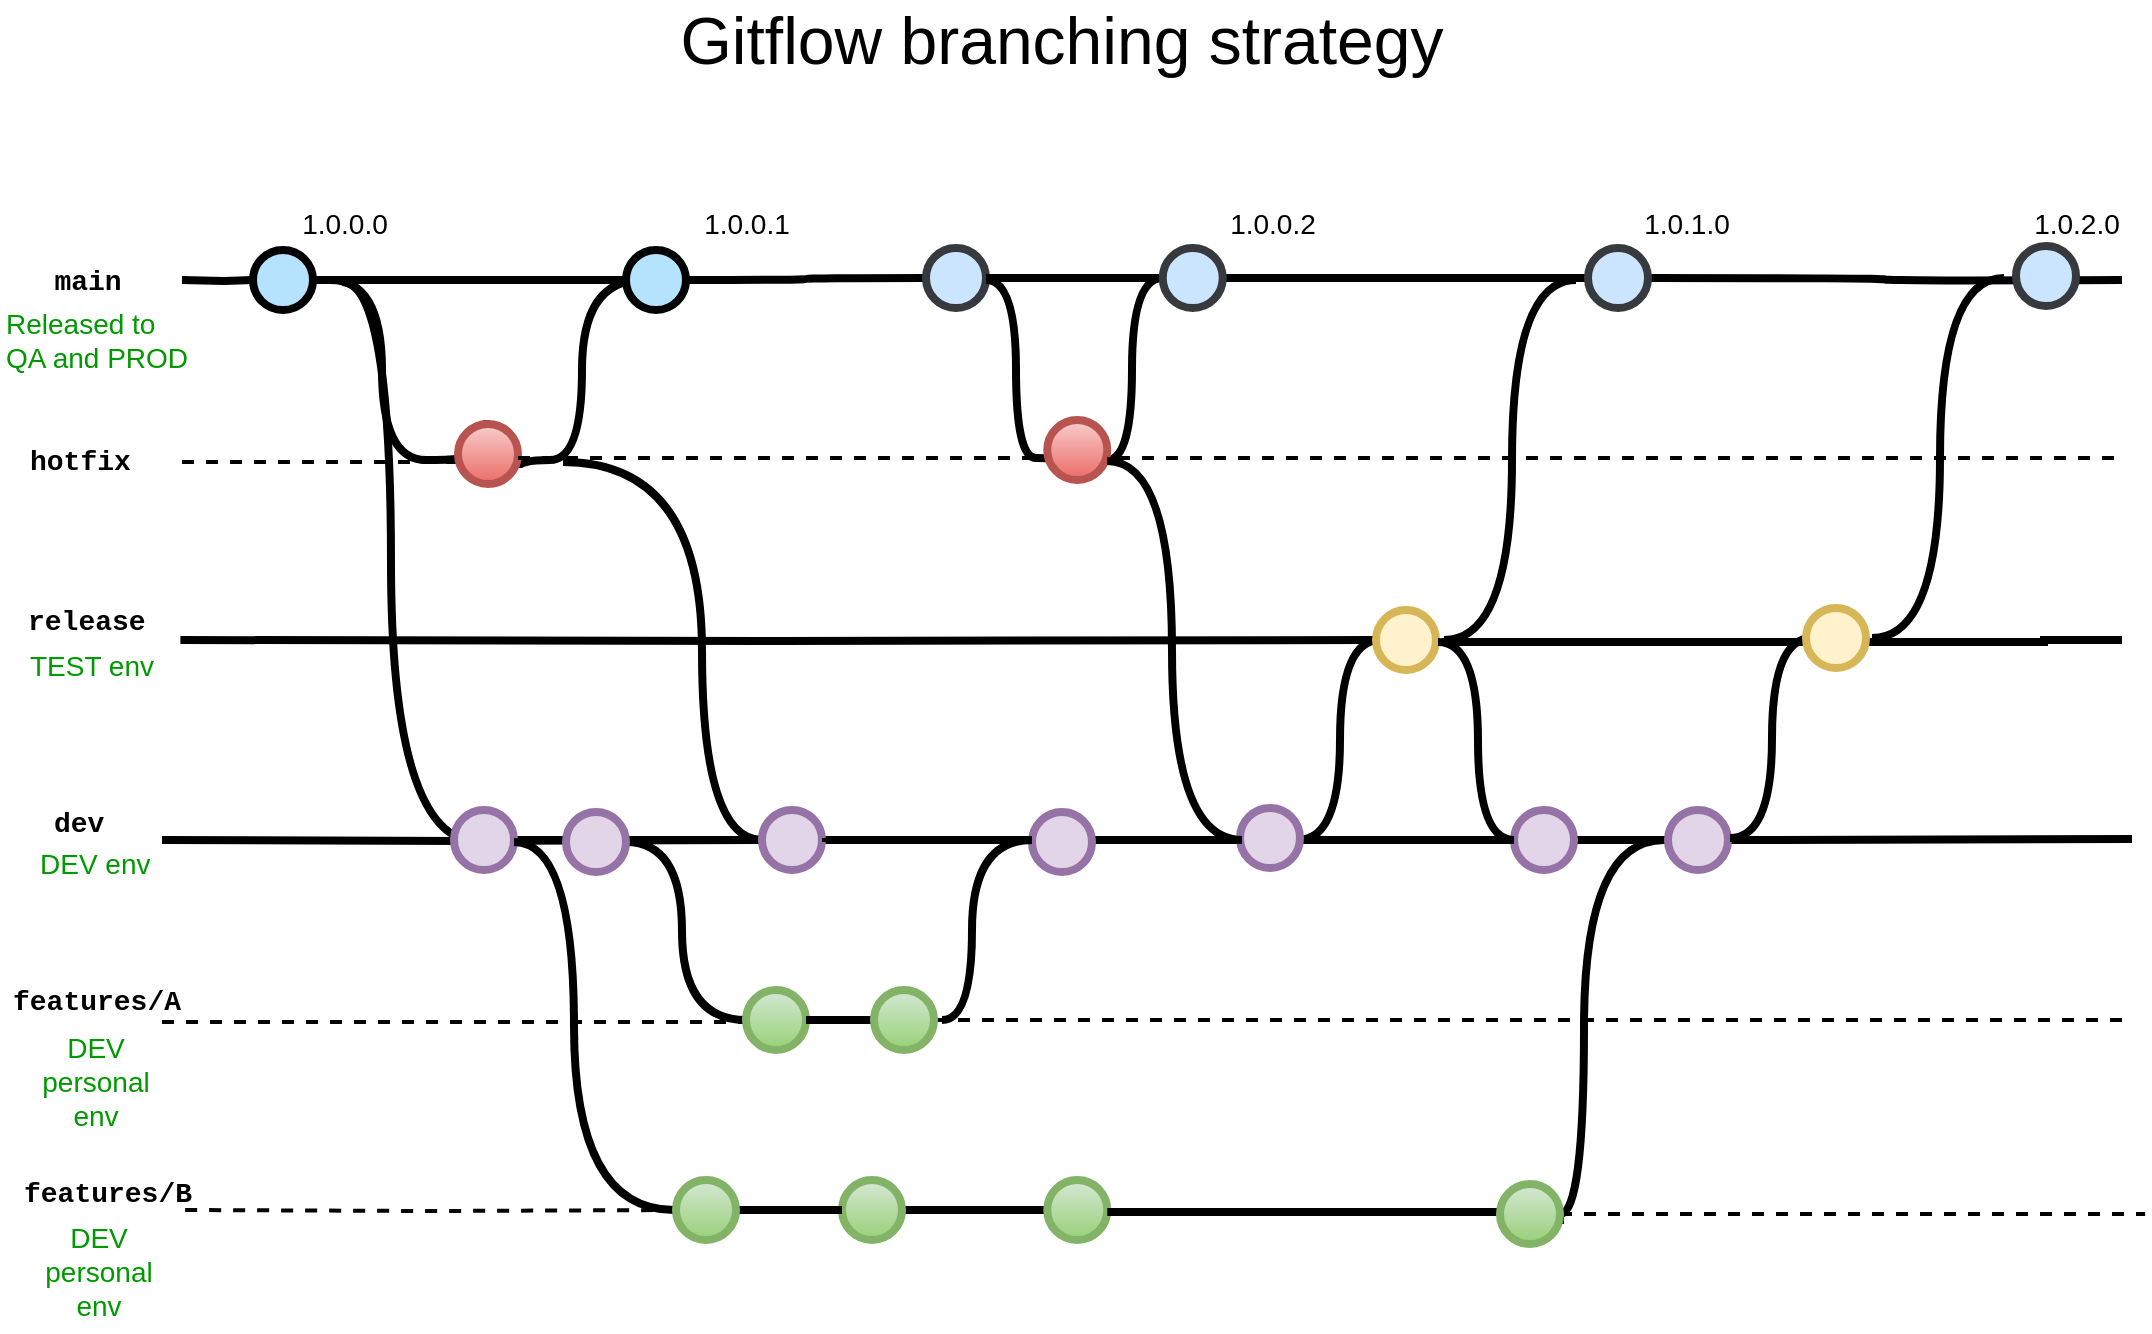 <mxfile version="20.8.18" type="github">
  <diagram id="53IQXVl9icCSp_Kw3Ib1" name="Page-1">
    <mxGraphModel dx="1391" dy="772" grid="1" gridSize="10" guides="1" tooltips="1" connect="1" arrows="1" fold="1" page="1" pageScale="1" pageWidth="1100" pageHeight="850" math="0" shadow="0">
      <root>
        <mxCell id="0" />
        <mxCell id="1" parent="0" />
        <mxCell id="fSnZ5vnYTslC5NarKmr_-11" value="Gitflow branching strategy" style="text;html=1;strokeColor=none;fillColor=none;align=center;verticalAlign=middle;whiteSpace=wrap;rounded=0;fontSize=33;fontColor=#000000;" parent="1" vertex="1">
          <mxGeometry x="155" y="60" width="790" height="40" as="geometry" />
        </mxCell>
        <mxCell id="9hBKPDzoitwpIBdzFDQ7-28" value="features/B" style="text;html=1;strokeColor=none;fillColor=none;align=center;verticalAlign=middle;whiteSpace=wrap;overflow=hidden;fontSize=14;fontStyle=1;fontFamily=Courier New;" parent="1" vertex="1">
          <mxGeometry x="27.19" y="646" width="92" height="20" as="geometry" />
        </mxCell>
        <mxCell id="9hBKPDzoitwpIBdzFDQ7-37" value="DEV personal env" style="text;html=1;strokeColor=none;fillColor=none;align=center;verticalAlign=middle;whiteSpace=wrap;overflow=hidden;fontSize=14;fontStyle=0;fontColor=#009900;" parent="1" vertex="1">
          <mxGeometry x="34.57" y="666" width="67.25" height="60" as="geometry" />
        </mxCell>
        <mxCell id="ck4O1efFFyVbqovqOwfO-1" value="" style="edgeStyle=orthogonalEdgeStyle;rounded=0;html=1;jettySize=auto;orthogonalLoop=1;strokeWidth=4;endArrow=none;endFill=0;startArrow=none;" parent="1" source="ck4O1efFFyVbqovqOwfO-7" edge="1">
          <mxGeometry x="154.5" y="200" as="geometry">
            <mxPoint x="110" y="200" as="sourcePoint" />
            <mxPoint x="224.5" y="200" as="targetPoint" />
          </mxGeometry>
        </mxCell>
        <mxCell id="ck4O1efFFyVbqovqOwfO-2" value="main" style="text;html=1;strokeColor=none;fillColor=none;align=center;verticalAlign=middle;whiteSpace=wrap;overflow=hidden;fontSize=14;fontStyle=1;fontFamily=Courier New;" parent="1" vertex="1">
          <mxGeometry x="38" y="190" width="50" height="20" as="geometry" />
        </mxCell>
        <mxCell id="ck4O1efFFyVbqovqOwfO-4" value="Released to QA and PROD" style="text;html=1;strokeColor=none;fillColor=none;align=left;verticalAlign=middle;whiteSpace=wrap;overflow=hidden;fontSize=14;fontStyle=0;fontColor=#009900;" parent="1" vertex="1">
          <mxGeometry x="19.57" y="210" width="97.25" height="39" as="geometry" />
        </mxCell>
        <mxCell id="ck4O1efFFyVbqovqOwfO-8" value="" style="edgeStyle=orthogonalEdgeStyle;curved=1;rounded=0;orthogonalLoop=1;jettySize=auto;html=1;endArrow=none;endFill=0;strokeWidth=4;fontFamily=Courier New;fontSize=16;exitX=1;exitY=0.5;exitDx=0;exitDy=0;exitPerimeter=0;" parent="1" source="ck4O1efFFyVbqovqOwfO-34" target="ck4O1efFFyVbqovqOwfO-12" edge="1">
          <mxGeometry relative="1" as="geometry">
            <mxPoint x="467" y="199" as="sourcePoint" />
          </mxGeometry>
        </mxCell>
        <mxCell id="ck4O1efFFyVbqovqOwfO-10" value="" style="edgeStyle=orthogonalEdgeStyle;curved=1;rounded=0;orthogonalLoop=1;jettySize=auto;html=1;endArrow=none;endFill=0;strokeWidth=4;fontFamily=Courier New;fontSize=16;startArrow=none;" parent="1" source="ck4O1efFFyVbqovqOwfO-15" edge="1">
          <mxGeometry relative="1" as="geometry">
            <mxPoint x="707" y="199" as="targetPoint" />
          </mxGeometry>
        </mxCell>
        <mxCell id="ck4O1efFFyVbqovqOwfO-11" value="" style="edgeStyle=orthogonalEdgeStyle;curved=1;rounded=0;orthogonalLoop=1;jettySize=auto;html=1;endArrow=none;endFill=0;strokeWidth=4;fontFamily=Courier New;fontSize=16;exitX=1;exitY=0.5;exitDx=0;exitDy=0;exitPerimeter=0;entryX=0;entryY=0.5;entryDx=0;entryDy=0;entryPerimeter=0;" parent="1" source="17730NkYTiJZY0oufSv_-13" target="9hBKPDzoitwpIBdzFDQ7-30" edge="1">
          <mxGeometry relative="1" as="geometry">
            <mxPoint x="391.13" y="555" as="targetPoint" />
            <mxPoint x="319.5" y="506" as="sourcePoint" />
            <Array as="points">
              <mxPoint x="360" y="481" />
              <mxPoint x="360" y="570" />
            </Array>
          </mxGeometry>
        </mxCell>
        <mxCell id="ck4O1efFFyVbqovqOwfO-12" value="" style="verticalLabelPosition=bottom;verticalAlign=top;html=1;strokeWidth=4;shape=mxgraph.flowchart.on-page_reference;strokeColor=#36393d;fillColor=#cce5ff;" parent="1" vertex="1">
          <mxGeometry x="482" y="184" width="30" height="30" as="geometry" />
        </mxCell>
        <mxCell id="ck4O1efFFyVbqovqOwfO-13" value="" style="edgeStyle=orthogonalEdgeStyle;curved=1;rounded=0;orthogonalLoop=1;jettySize=auto;html=1;endArrow=none;endFill=0;strokeWidth=4;fontFamily=Courier New;fontSize=16;startArrow=none;" parent="1" source="17730NkYTiJZY0oufSv_-48" target="ck4O1efFFyVbqovqOwfO-15" edge="1">
          <mxGeometry relative="1" as="geometry">
            <mxPoint x="1080" y="200" as="sourcePoint" />
          </mxGeometry>
        </mxCell>
        <mxCell id="ck4O1efFFyVbqovqOwfO-22" value="1.0.0.0" style="text;html=1;strokeColor=none;fillColor=none;align=center;verticalAlign=middle;whiteSpace=wrap;overflow=hidden;fontSize=14;" parent="1" vertex="1">
          <mxGeometry x="145.5" y="161" width="91" height="20" as="geometry" />
        </mxCell>
        <mxCell id="ck4O1efFFyVbqovqOwfO-24" value="" style="edgeStyle=orthogonalEdgeStyle;curved=1;rounded=0;orthogonalLoop=1;jettySize=auto;html=1;endArrow=none;endFill=0;strokeWidth=4;fontFamily=Courier New;fontSize=16;entryX=0;entryY=0.5;entryDx=0;entryDy=0;entryPerimeter=0;" parent="1" source="ck4O1efFFyVbqovqOwfO-25" target="ck4O1efFFyVbqovqOwfO-15" edge="1">
          <mxGeometry relative="1" as="geometry">
            <mxPoint x="745.87" y="279" as="targetPoint" />
            <Array as="points">
              <mxPoint x="585" y="290" />
              <mxPoint x="585" y="199" />
            </Array>
          </mxGeometry>
        </mxCell>
        <mxCell id="ck4O1efFFyVbqovqOwfO-27" value="1.0.0.2" style="text;html=1;strokeColor=none;fillColor=none;align=center;verticalAlign=middle;whiteSpace=wrap;overflow=hidden;fontSize=14;" parent="1" vertex="1">
          <mxGeometry x="629.37" y="161" width="52.63" height="20" as="geometry" />
        </mxCell>
        <mxCell id="_r8tFfjNaQo8byVIqAFJ-19" value="" style="edgeStyle=orthogonalEdgeStyle;curved=1;rounded=0;orthogonalLoop=1;jettySize=auto;html=1;endArrow=none;endFill=0;strokeWidth=4;fontFamily=Courier New;fontSize=16;" parent="1" source="ck4O1efFFyVbqovqOwfO-12" target="ck4O1efFFyVbqovqOwfO-15" edge="1">
          <mxGeometry relative="1" as="geometry">
            <mxPoint x="547" y="199" as="sourcePoint" />
            <mxPoint x="707" y="199" as="targetPoint" />
          </mxGeometry>
        </mxCell>
        <mxCell id="ck4O1efFFyVbqovqOwfO-15" value="" style="verticalLabelPosition=bottom;verticalAlign=top;html=1;strokeWidth=4;shape=mxgraph.flowchart.on-page_reference;strokeColor=#36393d;fillColor=#cce5ff;" parent="1" vertex="1">
          <mxGeometry x="600.37" y="184" width="30" height="30" as="geometry" />
        </mxCell>
        <mxCell id="_r8tFfjNaQo8byVIqAFJ-22" value="1.0.0.1" style="text;html=1;strokeColor=none;fillColor=none;align=center;verticalAlign=middle;whiteSpace=wrap;overflow=hidden;fontSize=14;" parent="1" vertex="1">
          <mxGeometry x="362" y="161" width="60.5" height="20" as="geometry" />
        </mxCell>
        <mxCell id="_r8tFfjNaQo8byVIqAFJ-40" value="" style="edgeStyle=orthogonalEdgeStyle;curved=1;rounded=0;orthogonalLoop=1;jettySize=auto;html=1;endArrow=none;endFill=0;strokeWidth=4;fontFamily=Courier New;fontSize=16;startArrow=none;exitX=1;exitY=0.667;exitDx=0;exitDy=0;exitPerimeter=0;" parent="1" edge="1">
          <mxGeometry relative="1" as="geometry">
            <mxPoint x="340" y="200" as="targetPoint" />
            <mxPoint x="278" y="294.01" as="sourcePoint" />
            <Array as="points">
              <mxPoint x="278" y="290" />
              <mxPoint x="310" y="290" />
              <mxPoint x="310" y="200" />
            </Array>
          </mxGeometry>
        </mxCell>
        <mxCell id="pDLgfkYLmZ7nKOtSb_zo-12" value="hotfix" style="text;html=1;strokeColor=none;fillColor=none;align=left;verticalAlign=middle;whiteSpace=wrap;overflow=hidden;fontSize=14;fontStyle=1;fontFamily=Courier New;" parent="1" vertex="1">
          <mxGeometry x="32.19" y="280" width="73.62" height="20" as="geometry" />
        </mxCell>
        <mxCell id="YvMvGw8tSOt4RGlKbDvN-7" value="" style="edgeStyle=orthogonalEdgeStyle;rounded=0;html=1;jettySize=auto;orthogonalLoop=1;plain-blue;endArrow=none;endFill=0;strokeWidth=4;strokeColor=#000000;startArrow=none;" parent="1" edge="1">
          <mxGeometry x="-229.88" y="480" as="geometry">
            <mxPoint x="824" y="480" as="targetPoint" />
            <mxPoint x="274" y="480" as="sourcePoint" />
          </mxGeometry>
        </mxCell>
        <mxCell id="YvMvGw8tSOt4RGlKbDvN-8" value="features/A" style="text;html=1;strokeColor=none;fillColor=none;align=center;verticalAlign=middle;whiteSpace=wrap;overflow=hidden;fontSize=14;fontStyle=1;fontFamily=Courier New;" parent="1" vertex="1">
          <mxGeometry x="21" y="550" width="93" height="21" as="geometry" />
        </mxCell>
        <mxCell id="YvMvGw8tSOt4RGlKbDvN-10" value="TEST env" style="text;html=1;strokeColor=none;fillColor=none;align=left;verticalAlign=middle;whiteSpace=wrap;overflow=hidden;fontSize=14;fontStyle=0;fontColor=#009900;" parent="1" vertex="1">
          <mxGeometry x="32.19" y="380" width="72" height="25" as="geometry" />
        </mxCell>
        <mxCell id="ck4O1efFFyVbqovqOwfO-34" value="" style="verticalLabelPosition=bottom;verticalAlign=top;html=1;strokeWidth=4;shape=mxgraph.flowchart.on-page_reference;fillColor=#b5e3fe;strokeColor=#000000;labelBorderColor=none;" parent="1" vertex="1">
          <mxGeometry x="332" y="185" width="30" height="30" as="geometry" />
        </mxCell>
        <mxCell id="YvMvGw8tSOt4RGlKbDvN-45" style="edgeStyle=orthogonalEdgeStyle;curved=1;rounded=0;html=1;endArrow=none;endFill=0;jettySize=auto;orthogonalLoop=1;strokeWidth=4;fontSize=15;" parent="1" edge="1">
          <mxGeometry relative="1" as="geometry">
            <mxPoint x="709" y="380" as="targetPoint" />
            <Array as="points">
              <mxPoint x="689" y="480" />
              <mxPoint x="689" y="380" />
            </Array>
            <mxPoint x="668" y="480" as="sourcePoint" />
          </mxGeometry>
        </mxCell>
        <mxCell id="kWK_K31KorMhjqKaLNin-1" value="" style="edgeStyle=orthogonalEdgeStyle;rounded=0;html=1;jettySize=auto;orthogonalLoop=1;strokeWidth=4;endArrow=none;endFill=0;" parent="1" target="ck4O1efFFyVbqovqOwfO-7" edge="1">
          <mxGeometry x="154.5" y="200" as="geometry">
            <mxPoint x="110" y="200" as="sourcePoint" />
            <mxPoint x="224.5" y="200" as="targetPoint" />
          </mxGeometry>
        </mxCell>
        <mxCell id="ck4O1efFFyVbqovqOwfO-7" value="" style="verticalLabelPosition=bottom;verticalAlign=top;html=1;strokeWidth=4;shape=mxgraph.flowchart.on-page_reference;plain-blue;gradientColor=none;fillColor=#B5E3Fe;strokeColor=#000000;" parent="1" vertex="1">
          <mxGeometry x="145.5" y="185" width="30" height="30" as="geometry" />
        </mxCell>
        <mxCell id="kWK_K31KorMhjqKaLNin-9" value="" style="edgeStyle=orthogonalEdgeStyle;rounded=0;html=1;jettySize=auto;orthogonalLoop=1;plain-blue;endArrow=none;endFill=0;strokeWidth=4;strokeColor=#000000;startArrow=none;entryX=0;entryY=0.5;entryDx=0;entryDy=0;entryPerimeter=0;" parent="1" target="ck4O1efFFyVbqovqOwfO-34" edge="1">
          <mxGeometry x="67.74" y="199.5" as="geometry">
            <mxPoint x="319.5" y="199.5" as="targetPoint" />
            <mxPoint x="220" y="200" as="sourcePoint" />
            <Array as="points">
              <mxPoint x="270" y="200" />
            </Array>
          </mxGeometry>
        </mxCell>
        <mxCell id="kWK_K31KorMhjqKaLNin-10" style="edgeStyle=orthogonalEdgeStyle;curved=1;rounded=0;html=1;endArrow=none;endFill=0;jettySize=auto;orthogonalLoop=1;strokeWidth=4;fontSize=15;" parent="1" edge="1">
          <mxGeometry relative="1" as="geometry">
            <mxPoint x="300.5" y="291" as="targetPoint" />
            <Array as="points">
              <mxPoint x="430" y="480" />
              <mxPoint x="370" y="480" />
              <mxPoint x="370" y="291" />
            </Array>
            <mxPoint x="420" y="480" as="sourcePoint" />
          </mxGeometry>
        </mxCell>
        <mxCell id="17730NkYTiJZY0oufSv_-2" value="" style="edgeStyle=orthogonalEdgeStyle;curved=1;rounded=0;orthogonalLoop=1;jettySize=auto;html=1;endArrow=none;endFill=0;strokeWidth=4;fontFamily=Courier New;fontSize=16;startArrow=none;entryX=0;entryY=0.5;entryDx=0;entryDy=0;entryPerimeter=0;" parent="1" edge="1">
          <mxGeometry relative="1" as="geometry">
            <mxPoint x="251" y="285" as="targetPoint" />
            <mxPoint x="184.25" y="200" as="sourcePoint" />
            <Array as="points">
              <mxPoint x="210" y="200" />
              <mxPoint x="210" y="290" />
              <mxPoint x="254" y="290" />
              <mxPoint x="254" y="285" />
            </Array>
          </mxGeometry>
        </mxCell>
        <mxCell id="17730NkYTiJZY0oufSv_-4" value="" style="edgeStyle=orthogonalEdgeStyle;rounded=0;html=1;jettySize=auto;orthogonalLoop=1;plain-blue;endArrow=none;endFill=0;strokeWidth=2;strokeColor=#000000;startArrow=none;dashed=1;" parent="1" edge="1">
          <mxGeometry x="-79.38" y="291" as="geometry">
            <mxPoint x="248" y="291" as="targetPoint" />
            <mxPoint x="110" y="291" as="sourcePoint" />
            <Array as="points">
              <mxPoint x="240" y="291" />
              <mxPoint x="240" y="291" />
            </Array>
          </mxGeometry>
        </mxCell>
        <mxCell id="17730NkYTiJZY0oufSv_-5" value="" style="edgeStyle=orthogonalEdgeStyle;rounded=0;html=1;jettySize=auto;orthogonalLoop=1;plain-blue;endArrow=none;endFill=0;strokeWidth=2;strokeColor=#000000;startArrow=none;dashed=1;" parent="1" target="_r8tFfjNaQo8byVIqAFJ-6" edge="1">
          <mxGeometry x="-79.38" y="288" as="geometry">
            <mxPoint x="1080" y="288" as="targetPoint" />
            <mxPoint x="256.12" y="291" as="sourcePoint" />
            <Array as="points" />
          </mxGeometry>
        </mxCell>
        <mxCell id="_r8tFfjNaQo8byVIqAFJ-6" value="" style="verticalLabelPosition=bottom;verticalAlign=top;html=1;strokeWidth=4;shape=mxgraph.flowchart.on-page_reference;plain-blue;gradientColor=#EA6B66;strokeColor=#B85450;fillColor=#F8CECC;" parent="1" vertex="1">
          <mxGeometry x="248.0" y="272" width="30" height="30" as="geometry" />
        </mxCell>
        <mxCell id="17730NkYTiJZY0oufSv_-6" style="edgeStyle=orthogonalEdgeStyle;curved=1;rounded=0;html=1;entryX=0;entryY=0.5;entryPerimeter=0;endArrow=none;endFill=0;jettySize=auto;orthogonalLoop=1;strokeWidth=4;fontSize=15;entryDx=0;entryDy=0;" parent="1" edge="1">
          <mxGeometry relative="1" as="geometry">
            <mxPoint x="190" y="201" as="targetPoint" />
            <Array as="points">
              <mxPoint x="214.5" y="481" />
              <mxPoint x="214.5" y="201" />
            </Array>
            <mxPoint x="258.5" y="481" as="sourcePoint" />
          </mxGeometry>
        </mxCell>
        <mxCell id="17730NkYTiJZY0oufSv_-8" value="" style="edgeStyle=orthogonalEdgeStyle;rounded=0;html=1;jettySize=auto;orthogonalLoop=1;plain-blue;endArrow=none;endFill=0;strokeWidth=4;strokeColor=#000000;startArrow=none;" parent="1" edge="1">
          <mxGeometry x="-118.19" y="377" as="geometry">
            <mxPoint x="1080" y="380" as="targetPoint" />
            <mxPoint x="740" y="381" as="sourcePoint" />
            <Array as="points">
              <mxPoint x="1041" y="381" />
            </Array>
          </mxGeometry>
        </mxCell>
        <mxCell id="17730NkYTiJZY0oufSv_-10" value="" style="edgeStyle=orthogonalEdgeStyle;rounded=0;html=1;jettySize=auto;orthogonalLoop=1;plain-blue;endArrow=none;endFill=0;strokeWidth=4;strokeColor=#000000;startArrow=none;exitX=1;exitY=0.5;exitDx=0;exitDy=0;exitPerimeter=0;" parent="1" source="17730NkYTiJZY0oufSv_-64" edge="1">
          <mxGeometry x="-104.38" y="476.5" as="geometry">
            <mxPoint x="1085" y="479.5" as="targetPoint" />
            <mxPoint x="790" y="479.5" as="sourcePoint" />
            <Array as="points">
              <mxPoint x="890" y="480" />
              <mxPoint x="1055" y="480" />
            </Array>
          </mxGeometry>
        </mxCell>
        <mxCell id="17730NkYTiJZY0oufSv_-15" value="" style="edgeStyle=orthogonalEdgeStyle;rounded=0;html=1;jettySize=auto;orthogonalLoop=1;plain-blue;endArrow=none;endFill=0;strokeWidth=2;strokeColor=#000000;startArrow=none;dashed=1;" parent="1" source="17730NkYTiJZY0oufSv_-11" target="17730NkYTiJZY0oufSv_-13" edge="1">
          <mxGeometry x="-109.38" y="466" as="geometry">
            <mxPoint x="1050" y="466" as="targetPoint" />
            <mxPoint x="281" y="469" as="sourcePoint" />
            <Array as="points" />
          </mxGeometry>
        </mxCell>
        <mxCell id="17730NkYTiJZY0oufSv_-16" value="" style="edgeStyle=orthogonalEdgeStyle;rounded=0;html=1;jettySize=auto;orthogonalLoop=1;plain-blue;endArrow=none;endFill=0;strokeWidth=2;strokeColor=#000000;startArrow=none;dashed=1;" parent="1" edge="1">
          <mxGeometry x="-79.38" y="287" as="geometry">
            <mxPoint x="1080" y="289" as="targetPoint" />
            <mxPoint x="278" y="289" as="sourcePoint" />
            <Array as="points">
              <mxPoint x="440" y="289" />
              <mxPoint x="440" y="289" />
            </Array>
          </mxGeometry>
        </mxCell>
        <mxCell id="17730NkYTiJZY0oufSv_-18" value="release" style="text;html=1;strokeColor=none;fillColor=none;align=left;verticalAlign=middle;whiteSpace=wrap;overflow=hidden;fontSize=14;fontStyle=1;fontFamily=Courier New;" parent="1" vertex="1">
          <mxGeometry x="30.57" y="360" width="73.62" height="20" as="geometry" />
        </mxCell>
        <mxCell id="17730NkYTiJZY0oufSv_-19" value="dev" style="text;html=1;strokeColor=none;fillColor=none;align=left;verticalAlign=middle;whiteSpace=wrap;overflow=hidden;fontSize=14;fontStyle=1;fontFamily=Courier New;" parent="1" vertex="1">
          <mxGeometry x="44.1" y="461" width="37.81" height="20" as="geometry" />
        </mxCell>
        <mxCell id="17730NkYTiJZY0oufSv_-20" value="DEV env" style="text;html=1;strokeColor=none;fillColor=none;align=left;verticalAlign=middle;whiteSpace=wrap;overflow=hidden;fontSize=14;fontStyle=0;fontColor=#009900;" parent="1" vertex="1">
          <mxGeometry x="37.19" y="481" width="72" height="20" as="geometry" />
        </mxCell>
        <mxCell id="17730NkYTiJZY0oufSv_-25" value="" style="edgeStyle=orthogonalEdgeStyle;rounded=0;html=1;jettySize=auto;orthogonalLoop=1;plain-blue;endArrow=none;endFill=0;strokeWidth=4;strokeColor=#000000;startArrow=none;" parent="1" target="17730NkYTiJZY0oufSv_-23" edge="1">
          <mxGeometry x="-109.38" y="475" as="geometry">
            <mxPoint x="1080" y="478" as="targetPoint" />
            <mxPoint x="100" y="480" as="sourcePoint" />
            <Array as="points" />
          </mxGeometry>
        </mxCell>
        <mxCell id="17730NkYTiJZY0oufSv_-23" value="" style="verticalLabelPosition=bottom;verticalAlign=top;html=1;strokeWidth=4;shape=mxgraph.flowchart.on-page_reference;fillColor=#e1d5e7;strokeColor=#9673a6;" parent="1" vertex="1">
          <mxGeometry x="400" y="465" width="30" height="30" as="geometry" />
        </mxCell>
        <mxCell id="17730NkYTiJZY0oufSv_-11" value="" style="verticalLabelPosition=bottom;verticalAlign=top;html=1;strokeWidth=4;shape=mxgraph.flowchart.on-page_reference;fillColor=#e1d5e7;strokeColor=#9673a6;" parent="1" vertex="1">
          <mxGeometry x="246" y="465" width="30" height="30" as="geometry" />
        </mxCell>
        <mxCell id="17730NkYTiJZY0oufSv_-13" value="" style="verticalLabelPosition=bottom;verticalAlign=top;html=1;strokeWidth=4;shape=mxgraph.flowchart.on-page_reference;fillColor=#e1d5e7;strokeColor=#9673a6;" parent="1" vertex="1">
          <mxGeometry x="302" y="466" width="30" height="30" as="geometry" />
        </mxCell>
        <mxCell id="17730NkYTiJZY0oufSv_-26" value="" style="edgeStyle=orthogonalEdgeStyle;rounded=0;html=1;jettySize=auto;orthogonalLoop=1;plain-blue;endArrow=none;endFill=0;strokeWidth=2;strokeColor=#000000;startArrow=none;dashed=1;" parent="1" source="YvMvGw8tSOt4RGlKbDvN-15" edge="1">
          <mxGeometry x="-117.38" y="567" as="geometry">
            <mxPoint x="1080" y="570" as="targetPoint" />
            <mxPoint x="100" y="571" as="sourcePoint" />
            <Array as="points">
              <mxPoint x="1042" y="570" />
            </Array>
          </mxGeometry>
        </mxCell>
        <mxCell id="17730NkYTiJZY0oufSv_-27" value="DEV personal env" style="text;html=1;strokeColor=none;fillColor=none;align=center;verticalAlign=middle;whiteSpace=wrap;overflow=hidden;fontSize=14;fontStyle=0;fontColor=#009900;" parent="1" vertex="1">
          <mxGeometry x="33.81" y="571" width="66.19" height="59" as="geometry" />
        </mxCell>
        <mxCell id="17730NkYTiJZY0oufSv_-28" value="" style="edgeStyle=orthogonalEdgeStyle;rounded=0;html=1;jettySize=auto;orthogonalLoop=1;plain-blue;endArrow=none;endFill=0;strokeWidth=2;strokeColor=#000000;startArrow=none;dashed=1;" parent="1" edge="1">
          <mxGeometry x="-105.81" y="664" as="geometry">
            <mxPoint x="1091.57" y="667" as="targetPoint" />
            <mxPoint x="799" y="667" as="sourcePoint" />
            <Array as="points">
              <mxPoint x="1053.57" y="667" />
            </Array>
          </mxGeometry>
        </mxCell>
        <mxCell id="17730NkYTiJZY0oufSv_-30" value="" style="edgeStyle=orthogonalEdgeStyle;rounded=0;html=1;jettySize=auto;orthogonalLoop=1;plain-blue;endArrow=none;endFill=0;strokeWidth=2;strokeColor=#000000;startArrow=none;dashed=1;" parent="1" target="9hBKPDzoitwpIBdzFDQ7-30" edge="1">
          <mxGeometry x="-117.38" y="567" as="geometry">
            <mxPoint x="1080" y="570" as="targetPoint" />
            <mxPoint x="100" y="571" as="sourcePoint" />
            <Array as="points">
              <mxPoint x="320" y="571" />
              <mxPoint x="320" y="571" />
            </Array>
          </mxGeometry>
        </mxCell>
        <mxCell id="9hBKPDzoitwpIBdzFDQ7-30" value="" style="verticalLabelPosition=bottom;verticalAlign=top;html=1;strokeWidth=4;shape=mxgraph.flowchart.on-page_reference;strokeColor=#82b366;fillColor=#d5e8d4;gradientColor=#97d077;" parent="1" vertex="1">
          <mxGeometry x="392" y="555" width="30" height="30" as="geometry" />
        </mxCell>
        <mxCell id="17730NkYTiJZY0oufSv_-31" value="" style="edgeStyle=orthogonalEdgeStyle;rounded=0;html=1;jettySize=auto;orthogonalLoop=1;plain-blue;endArrow=none;endFill=0;strokeWidth=4;strokeColor=#000000;startArrow=none;" parent="1" source="9hBKPDzoitwpIBdzFDQ7-30" target="YvMvGw8tSOt4RGlKbDvN-15" edge="1">
          <mxGeometry x="-117.38" y="567" as="geometry">
            <mxPoint x="1080" y="570" as="targetPoint" />
            <mxPoint x="422" y="570" as="sourcePoint" />
            <Array as="points" />
          </mxGeometry>
        </mxCell>
        <mxCell id="YvMvGw8tSOt4RGlKbDvN-15" value="" style="verticalLabelPosition=bottom;verticalAlign=top;html=1;strokeWidth=4;shape=mxgraph.flowchart.on-page_reference;gradientColor=#97d077;strokeColor=#82b366;fillColor=#d5e8d4;" parent="1" vertex="1">
          <mxGeometry x="456" y="555" width="30" height="30" as="geometry" />
        </mxCell>
        <mxCell id="17730NkYTiJZY0oufSv_-34" value="" style="edgeStyle=orthogonalEdgeStyle;rounded=0;html=1;jettySize=auto;orthogonalLoop=1;plain-blue;endArrow=none;endFill=0;strokeWidth=2;strokeColor=#000000;startArrow=none;dashed=1;" parent="1" source="17730NkYTiJZY0oufSv_-23" target="17730NkYTiJZY0oufSv_-32" edge="1">
          <mxGeometry x="-109.38" y="475" as="geometry">
            <mxPoint x="1080" y="478" as="targetPoint" />
            <mxPoint x="430" y="478" as="sourcePoint" />
            <Array as="points" />
          </mxGeometry>
        </mxCell>
        <mxCell id="17730NkYTiJZY0oufSv_-32" value="" style="verticalLabelPosition=bottom;verticalAlign=top;html=1;strokeWidth=4;shape=mxgraph.flowchart.on-page_reference;fillColor=#e1d5e7;strokeColor=#9673a6;" parent="1" vertex="1">
          <mxGeometry x="535" y="466" width="30" height="30" as="geometry" />
        </mxCell>
        <mxCell id="17730NkYTiJZY0oufSv_-35" value="" style="edgeStyle=orthogonalEdgeStyle;curved=1;rounded=0;orthogonalLoop=1;jettySize=auto;html=1;endArrow=none;endFill=0;strokeWidth=4;fontFamily=Courier New;fontSize=16;startArrow=none;" parent="1" edge="1">
          <mxGeometry relative="1" as="geometry">
            <mxPoint x="535" y="479.99" as="targetPoint" />
            <mxPoint x="490" y="570" as="sourcePoint" />
            <Array as="points">
              <mxPoint x="490" y="570" />
              <mxPoint x="505" y="570" />
              <mxPoint x="505" y="480" />
            </Array>
          </mxGeometry>
        </mxCell>
        <mxCell id="17730NkYTiJZY0oufSv_-39" value="" style="edgeStyle=orthogonalEdgeStyle;rounded=0;html=1;jettySize=auto;orthogonalLoop=1;plain-blue;endArrow=none;endFill=0;strokeWidth=4;strokeColor=#000000;startArrow=none;" parent="1" target="17730NkYTiJZY0oufSv_-36" edge="1">
          <mxGeometry x="-108.19" y="376" as="geometry">
            <mxPoint x="1089.19" y="379" as="targetPoint" />
            <mxPoint x="109.19" y="380" as="sourcePoint" />
            <Array as="points" />
          </mxGeometry>
        </mxCell>
        <mxCell id="17730NkYTiJZY0oufSv_-36" value="" style="verticalLabelPosition=bottom;verticalAlign=top;html=1;strokeWidth=4;shape=mxgraph.flowchart.on-page_reference;fillColor=#fff2cc;strokeColor=#d6b656;" parent="1" vertex="1">
          <mxGeometry x="707" y="365" width="30" height="30" as="geometry" />
        </mxCell>
        <mxCell id="17730NkYTiJZY0oufSv_-70" value="" style="edgeStyle=orthogonalEdgeStyle;rounded=0;orthogonalLoop=1;jettySize=auto;html=1;strokeWidth=4;endArrow=none;endFill=0;" parent="1" source="17730NkYTiJZY0oufSv_-41" target="17730NkYTiJZY0oufSv_-64" edge="1">
          <mxGeometry relative="1" as="geometry" />
        </mxCell>
        <mxCell id="17730NkYTiJZY0oufSv_-41" value="" style="verticalLabelPosition=bottom;verticalAlign=top;html=1;strokeWidth=4;shape=mxgraph.flowchart.on-page_reference;fillColor=#e1d5e7;strokeColor=#9673a6;" parent="1" vertex="1">
          <mxGeometry x="776" y="465" width="30" height="30" as="geometry" />
        </mxCell>
        <mxCell id="17730NkYTiJZY0oufSv_-45" value="" style="edgeStyle=orthogonalEdgeStyle;curved=1;rounded=0;orthogonalLoop=1;jettySize=auto;html=1;endArrow=none;endFill=0;strokeWidth=4;fontFamily=Courier New;fontSize=16;" parent="1" edge="1">
          <mxGeometry relative="1" as="geometry">
            <mxPoint x="547" y="290" as="targetPoint" />
            <mxPoint x="512" y="200" as="sourcePoint" />
            <Array as="points">
              <mxPoint x="527" y="200" />
              <mxPoint x="527" y="289" />
            </Array>
          </mxGeometry>
        </mxCell>
        <mxCell id="ck4O1efFFyVbqovqOwfO-25" value="" style="verticalLabelPosition=bottom;verticalAlign=top;html=1;strokeWidth=4;shape=mxgraph.flowchart.on-page_reference;plain-blue;gradientColor=#EA6B66;strokeColor=#B85450;fillColor=#F8CECC;" parent="1" vertex="1">
          <mxGeometry x="542.63" y="270" width="30" height="30" as="geometry" />
        </mxCell>
        <mxCell id="17730NkYTiJZY0oufSv_-46" value="" style="edgeStyle=orthogonalEdgeStyle;curved=1;rounded=0;orthogonalLoop=1;jettySize=auto;html=1;endArrow=none;endFill=0;strokeWidth=4;fontFamily=Courier New;fontSize=16;exitX=1;exitY=0.5;exitDx=0;exitDy=0;exitPerimeter=0;entryX=0;entryY=0.5;entryDx=0;entryDy=0;entryPerimeter=0;" parent="1" target="17730NkYTiJZY0oufSv_-41" edge="1">
          <mxGeometry relative="1" as="geometry">
            <mxPoint x="778" y="470" as="targetPoint" />
            <mxPoint x="738" y="381" as="sourcePoint" />
            <Array as="points">
              <mxPoint x="758" y="381" />
              <mxPoint x="758" y="480" />
            </Array>
          </mxGeometry>
        </mxCell>
        <mxCell id="17730NkYTiJZY0oufSv_-47" value="" style="edgeStyle=orthogonalEdgeStyle;curved=1;rounded=0;orthogonalLoop=1;jettySize=auto;html=1;endArrow=none;endFill=0;strokeWidth=4;fontFamily=Courier New;fontSize=16;startArrow=none;" parent="1" edge="1">
          <mxGeometry relative="1" as="geometry">
            <mxPoint x="807" y="200" as="targetPoint" />
            <mxPoint x="741" y="380" as="sourcePoint" />
            <Array as="points">
              <mxPoint x="775" y="380" />
              <mxPoint x="775" y="200" />
            </Array>
          </mxGeometry>
        </mxCell>
        <mxCell id="17730NkYTiJZY0oufSv_-51" value="" style="edgeStyle=orthogonalEdgeStyle;curved=1;rounded=0;orthogonalLoop=1;jettySize=auto;html=1;endArrow=none;endFill=0;strokeWidth=4;fontFamily=Courier New;fontSize=16;" parent="1" target="17730NkYTiJZY0oufSv_-48" edge="1">
          <mxGeometry relative="1" as="geometry">
            <mxPoint x="1080" y="200" as="sourcePoint" />
            <mxPoint x="630.37" y="199" as="targetPoint" />
          </mxGeometry>
        </mxCell>
        <mxCell id="17730NkYTiJZY0oufSv_-48" value="" style="verticalLabelPosition=bottom;verticalAlign=top;html=1;strokeWidth=4;shape=mxgraph.flowchart.on-page_reference;strokeColor=#36393d;fillColor=#cce5ff;" parent="1" vertex="1">
          <mxGeometry x="813.0" y="184" width="30" height="30" as="geometry" />
        </mxCell>
        <mxCell id="17730NkYTiJZY0oufSv_-56" style="edgeStyle=orthogonalEdgeStyle;curved=1;rounded=0;html=1;endArrow=none;endFill=0;jettySize=auto;orthogonalLoop=1;strokeWidth=4;fontSize=15;" parent="1" edge="1">
          <mxGeometry relative="1" as="geometry">
            <mxPoint x="276" y="481" as="targetPoint" />
            <Array as="points">
              <mxPoint x="306" y="665" />
              <mxPoint x="306" y="481" />
            </Array>
            <mxPoint x="356" y="665" as="sourcePoint" />
          </mxGeometry>
        </mxCell>
        <mxCell id="ZiaGpqQXMz9nbaePvjVG-7" value="" style="edgeStyle=orthogonalEdgeStyle;rounded=0;orthogonalLoop=1;jettySize=auto;html=1;strokeWidth=4;endArrow=none;endFill=0;" parent="1" source="17730NkYTiJZY0oufSv_-57" target="17730NkYTiJZY0oufSv_-60" edge="1">
          <mxGeometry relative="1" as="geometry">
            <Array as="points">
              <mxPoint x="520" y="665" />
              <mxPoint x="520" y="665" />
            </Array>
          </mxGeometry>
        </mxCell>
        <mxCell id="17730NkYTiJZY0oufSv_-57" value="" style="verticalLabelPosition=bottom;verticalAlign=top;html=1;strokeWidth=4;shape=mxgraph.flowchart.on-page_reference;strokeColor=#82b366;fillColor=#d5e8d4;gradientColor=#97d077;" parent="1" vertex="1">
          <mxGeometry x="440" y="650" width="30" height="30" as="geometry" />
        </mxCell>
        <mxCell id="17730NkYTiJZY0oufSv_-60" value="" style="verticalLabelPosition=bottom;verticalAlign=top;html=1;strokeWidth=4;shape=mxgraph.flowchart.on-page_reference;strokeColor=#82b366;fillColor=#d5e8d4;gradientColor=#97d077;" parent="1" vertex="1">
          <mxGeometry x="542.63" y="650" width="30" height="30" as="geometry" />
        </mxCell>
        <mxCell id="17730NkYTiJZY0oufSv_-63" value="" style="edgeStyle=orthogonalEdgeStyle;rounded=0;html=1;jettySize=auto;orthogonalLoop=1;plain-blue;endArrow=none;endFill=0;strokeWidth=4;strokeColor=#000000;startArrow=none;" parent="1" edge="1">
          <mxGeometry x="-105.81" y="666" as="geometry">
            <mxPoint x="769" y="666" as="targetPoint" />
            <mxPoint x="572.63" y="666" as="sourcePoint" />
            <Array as="points" />
          </mxGeometry>
        </mxCell>
        <mxCell id="17730NkYTiJZY0oufSv_-64" value="" style="verticalLabelPosition=bottom;verticalAlign=top;html=1;strokeWidth=4;shape=mxgraph.flowchart.on-page_reference;fillColor=#e1d5e7;strokeColor=#9673a6;" parent="1" vertex="1">
          <mxGeometry x="853" y="465" width="30" height="30" as="geometry" />
        </mxCell>
        <mxCell id="17730NkYTiJZY0oufSv_-66" value="" style="edgeStyle=orthogonalEdgeStyle;curved=1;rounded=0;orthogonalLoop=1;jettySize=auto;html=1;endArrow=none;endFill=0;strokeWidth=4;fontFamily=Courier New;fontSize=16;startArrow=none;" parent="1" source="17730NkYTiJZY0oufSv_-62" edge="1">
          <mxGeometry relative="1" as="geometry">
            <mxPoint x="851" y="480" as="targetPoint" />
            <mxPoint x="801" y="670" as="sourcePoint" />
            <Array as="points">
              <mxPoint x="811" y="480" />
            </Array>
          </mxGeometry>
        </mxCell>
        <mxCell id="17730NkYTiJZY0oufSv_-72" value="" style="verticalLabelPosition=bottom;verticalAlign=top;html=1;strokeWidth=4;shape=mxgraph.flowchart.on-page_reference;fillColor=#e1d5e7;strokeColor=#9673a6;" parent="1" vertex="1">
          <mxGeometry x="639" y="464" width="30" height="30" as="geometry" />
        </mxCell>
        <mxCell id="17730NkYTiJZY0oufSv_-73" style="edgeStyle=orthogonalEdgeStyle;curved=1;rounded=0;html=1;endArrow=none;endFill=0;jettySize=auto;orthogonalLoop=1;strokeWidth=4;fontSize=15;" parent="1" edge="1">
          <mxGeometry relative="1" as="geometry">
            <mxPoint x="572.63" y="290.5" as="targetPoint" />
            <Array as="points">
              <mxPoint x="605" y="480" />
              <mxPoint x="605" y="291" />
            </Array>
            <mxPoint x="640" y="480" as="sourcePoint" />
          </mxGeometry>
        </mxCell>
        <mxCell id="17730NkYTiJZY0oufSv_-75" value="1.0.1.0" style="text;html=1;strokeColor=none;fillColor=none;align=center;verticalAlign=middle;whiteSpace=wrap;overflow=hidden;fontSize=14;" parent="1" vertex="1">
          <mxGeometry x="836" y="161" width="52.63" height="20" as="geometry" />
        </mxCell>
        <mxCell id="17730NkYTiJZY0oufSv_-81" style="edgeStyle=orthogonalEdgeStyle;curved=1;rounded=0;html=1;endArrow=none;endFill=0;jettySize=auto;orthogonalLoop=1;strokeWidth=4;fontSize=15;" parent="1" edge="1">
          <mxGeometry relative="1" as="geometry">
            <mxPoint x="925" y="379" as="targetPoint" />
            <Array as="points">
              <mxPoint x="905" y="479" />
              <mxPoint x="905" y="379" />
            </Array>
            <mxPoint x="884" y="479" as="sourcePoint" />
          </mxGeometry>
        </mxCell>
        <mxCell id="17730NkYTiJZY0oufSv_-83" value="" style="verticalLabelPosition=bottom;verticalAlign=top;html=1;strokeWidth=4;shape=mxgraph.flowchart.on-page_reference;fillColor=#fff2cc;strokeColor=#d6b656;" parent="1" vertex="1">
          <mxGeometry x="922" y="364" width="30" height="30" as="geometry" />
        </mxCell>
        <mxCell id="17730NkYTiJZY0oufSv_-84" value="" style="edgeStyle=orthogonalEdgeStyle;curved=1;rounded=0;orthogonalLoop=1;jettySize=auto;html=1;endArrow=none;endFill=0;strokeWidth=4;fontFamily=Courier New;fontSize=16;startArrow=none;" parent="1" edge="1">
          <mxGeometry relative="1" as="geometry">
            <mxPoint x="1021" y="199" as="targetPoint" />
            <mxPoint x="955" y="379" as="sourcePoint" />
            <Array as="points">
              <mxPoint x="989" y="379" />
              <mxPoint x="989" y="199" />
            </Array>
          </mxGeometry>
        </mxCell>
        <mxCell id="17730NkYTiJZY0oufSv_-85" value="" style="verticalLabelPosition=bottom;verticalAlign=top;html=1;strokeWidth=4;shape=mxgraph.flowchart.on-page_reference;strokeColor=#36393d;fillColor=#cce5ff;" parent="1" vertex="1">
          <mxGeometry x="1027" y="183" width="30" height="30" as="geometry" />
        </mxCell>
        <mxCell id="17730NkYTiJZY0oufSv_-87" value="1.0.2.0" style="text;html=1;strokeColor=none;fillColor=none;align=center;verticalAlign=middle;whiteSpace=wrap;overflow=hidden;fontSize=14;" parent="1" vertex="1">
          <mxGeometry x="1031" y="161" width="52.63" height="20" as="geometry" />
        </mxCell>
        <mxCell id="ZiaGpqQXMz9nbaePvjVG-1" value="" style="edgeStyle=orthogonalEdgeStyle;rounded=0;html=1;jettySize=auto;orthogonalLoop=1;plain-blue;endArrow=none;endFill=0;strokeWidth=2;strokeColor=#000000;startArrow=none;dashed=1;" parent="1" target="17730NkYTiJZY0oufSv_-52" edge="1">
          <mxGeometry x="-105.81" y="661" as="geometry">
            <mxPoint x="357" y="665" as="targetPoint" />
            <mxPoint x="111.57" y="665" as="sourcePoint" />
            <Array as="points" />
          </mxGeometry>
        </mxCell>
        <mxCell id="ZiaGpqQXMz9nbaePvjVG-6" value="" style="edgeStyle=orthogonalEdgeStyle;rounded=0;orthogonalLoop=1;jettySize=auto;html=1;strokeWidth=4;endArrow=none;endFill=0;" parent="1" source="17730NkYTiJZY0oufSv_-52" target="17730NkYTiJZY0oufSv_-57" edge="1">
          <mxGeometry relative="1" as="geometry" />
        </mxCell>
        <mxCell id="17730NkYTiJZY0oufSv_-52" value="" style="verticalLabelPosition=bottom;verticalAlign=top;html=1;strokeWidth=4;shape=mxgraph.flowchart.on-page_reference;strokeColor=#82b366;fillColor=#d5e8d4;gradientColor=#97d077;" parent="1" vertex="1">
          <mxGeometry x="357" y="650" width="30" height="30" as="geometry" />
        </mxCell>
        <mxCell id="ZiaGpqQXMz9nbaePvjVG-2" value="" style="edgeStyle=orthogonalEdgeStyle;curved=1;rounded=0;orthogonalLoop=1;jettySize=auto;html=1;endArrow=none;endFill=0;strokeWidth=4;fontFamily=Courier New;fontSize=16;startArrow=none;" parent="1" target="17730NkYTiJZY0oufSv_-62" edge="1">
          <mxGeometry relative="1" as="geometry">
            <mxPoint x="851" y="480" as="targetPoint" />
            <mxPoint x="801" y="670" as="sourcePoint" />
            <Array as="points">
              <mxPoint x="777" y="670" />
              <mxPoint x="811" y="670" />
            </Array>
          </mxGeometry>
        </mxCell>
        <mxCell id="17730NkYTiJZY0oufSv_-62" value="" style="verticalLabelPosition=bottom;verticalAlign=top;html=1;strokeWidth=4;shape=mxgraph.flowchart.on-page_reference;strokeColor=#82b366;fillColor=#d5e8d4;gradientColor=#97d077;" parent="1" vertex="1">
          <mxGeometry x="769" y="652" width="30" height="30" as="geometry" />
        </mxCell>
      </root>
    </mxGraphModel>
  </diagram>
</mxfile>
